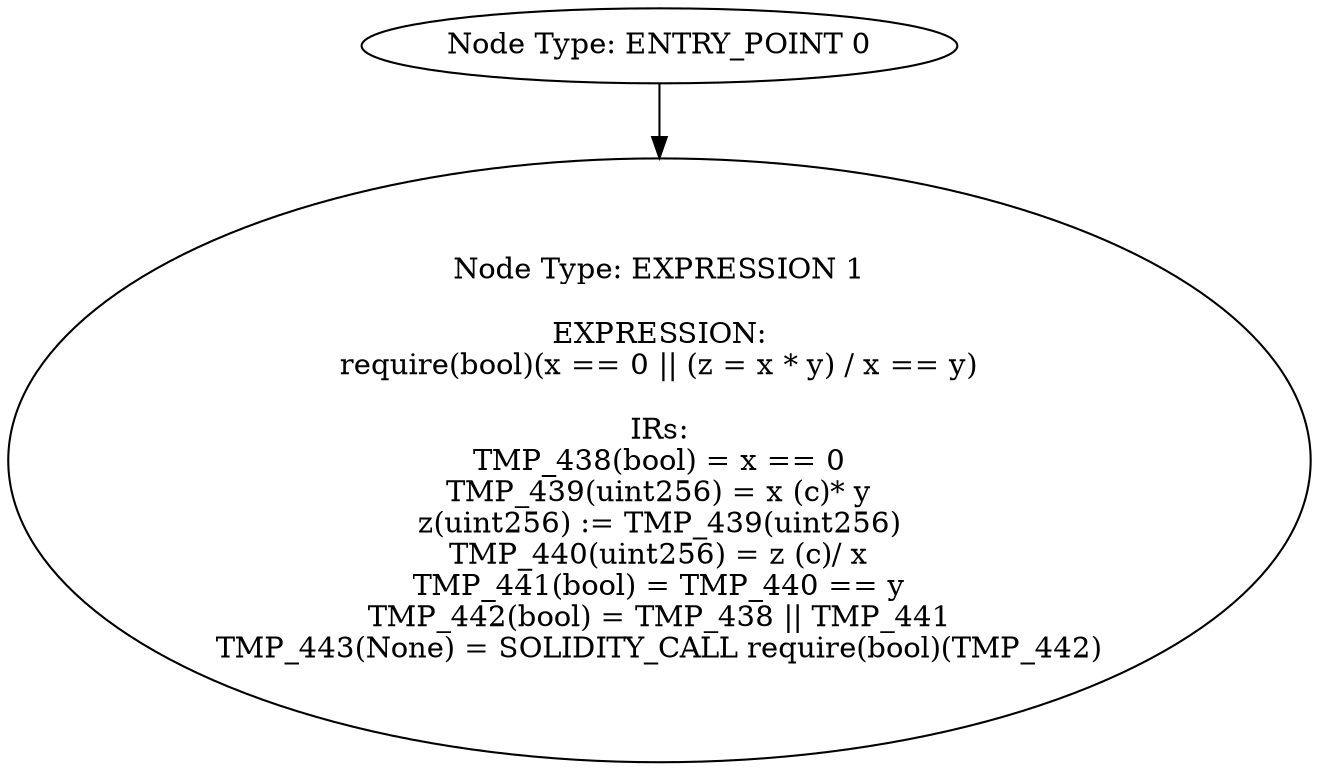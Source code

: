 digraph{
0[label="Node Type: ENTRY_POINT 0
"];
0->1;
1[label="Node Type: EXPRESSION 1

EXPRESSION:
require(bool)(x == 0 || (z = x * y) / x == y)

IRs:
TMP_438(bool) = x == 0
TMP_439(uint256) = x (c)* y
z(uint256) := TMP_439(uint256)
TMP_440(uint256) = z (c)/ x
TMP_441(bool) = TMP_440 == y
TMP_442(bool) = TMP_438 || TMP_441
TMP_443(None) = SOLIDITY_CALL require(bool)(TMP_442)"];
}
